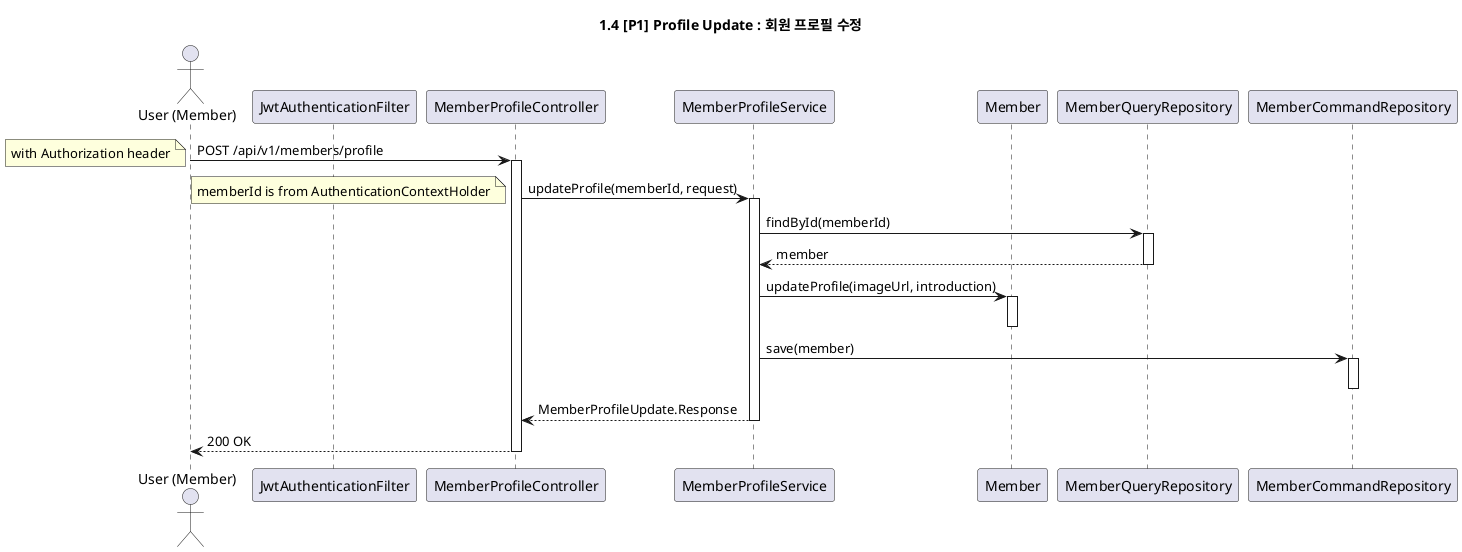 @startuml

title 1.4 [P1] Profile Update : 회원 프로필 수정

actor "User (Member)" as User
participant "JwtAuthenticationFilter" as Filter
participant "MemberProfileController" as Controller
participant "MemberProfileService" as AppService
participant "Member" as MemberDomain
participant "MemberQueryRepository" as QueryRepo
participant "MemberCommandRepository" as CommandRepo

User -> Controller: POST /api/v1/members/profile
note left: with Authorization header
activate Controller

Controller -> AppService: updateProfile(memberId, request)
note left: memberId is from AuthenticationContextHolder
activate AppService

AppService -> QueryRepo: findById(memberId)
activate QueryRepo
QueryRepo --> AppService: member
deactivate QueryRepo

AppService -> MemberDomain: updateProfile(imageUrl, introduction)
activate MemberDomain
deactivate MemberDomain

AppService -> CommandRepo: save(member)
activate CommandRepo
deactivate CommandRepo

AppService --> Controller: MemberProfileUpdate.Response
deactivate AppService

Controller --> User: 200 OK
deactivate Controller

@enduml
